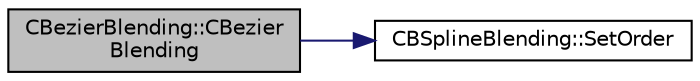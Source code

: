 digraph "CBezierBlending::CBezierBlending"
{
  edge [fontname="Helvetica",fontsize="10",labelfontname="Helvetica",labelfontsize="10"];
  node [fontname="Helvetica",fontsize="10",shape=record];
  rankdir="LR";
  Node0 [label="CBezierBlending::CBezier\lBlending",height=0.2,width=0.4,color="black", fillcolor="grey75", style="filled", fontcolor="black"];
  Node0 -> Node1 [color="midnightblue",fontsize="10",style="solid",fontname="Helvetica"];
  Node1 [label="CBSplineBlending::SetOrder",height=0.2,width=0.4,color="black", fillcolor="white", style="filled",URL="$class_c_b_spline_blending.html#a2e5b452b1bc31877688b56739bc95c31",tooltip="Set the order and number of control points. "];
}
